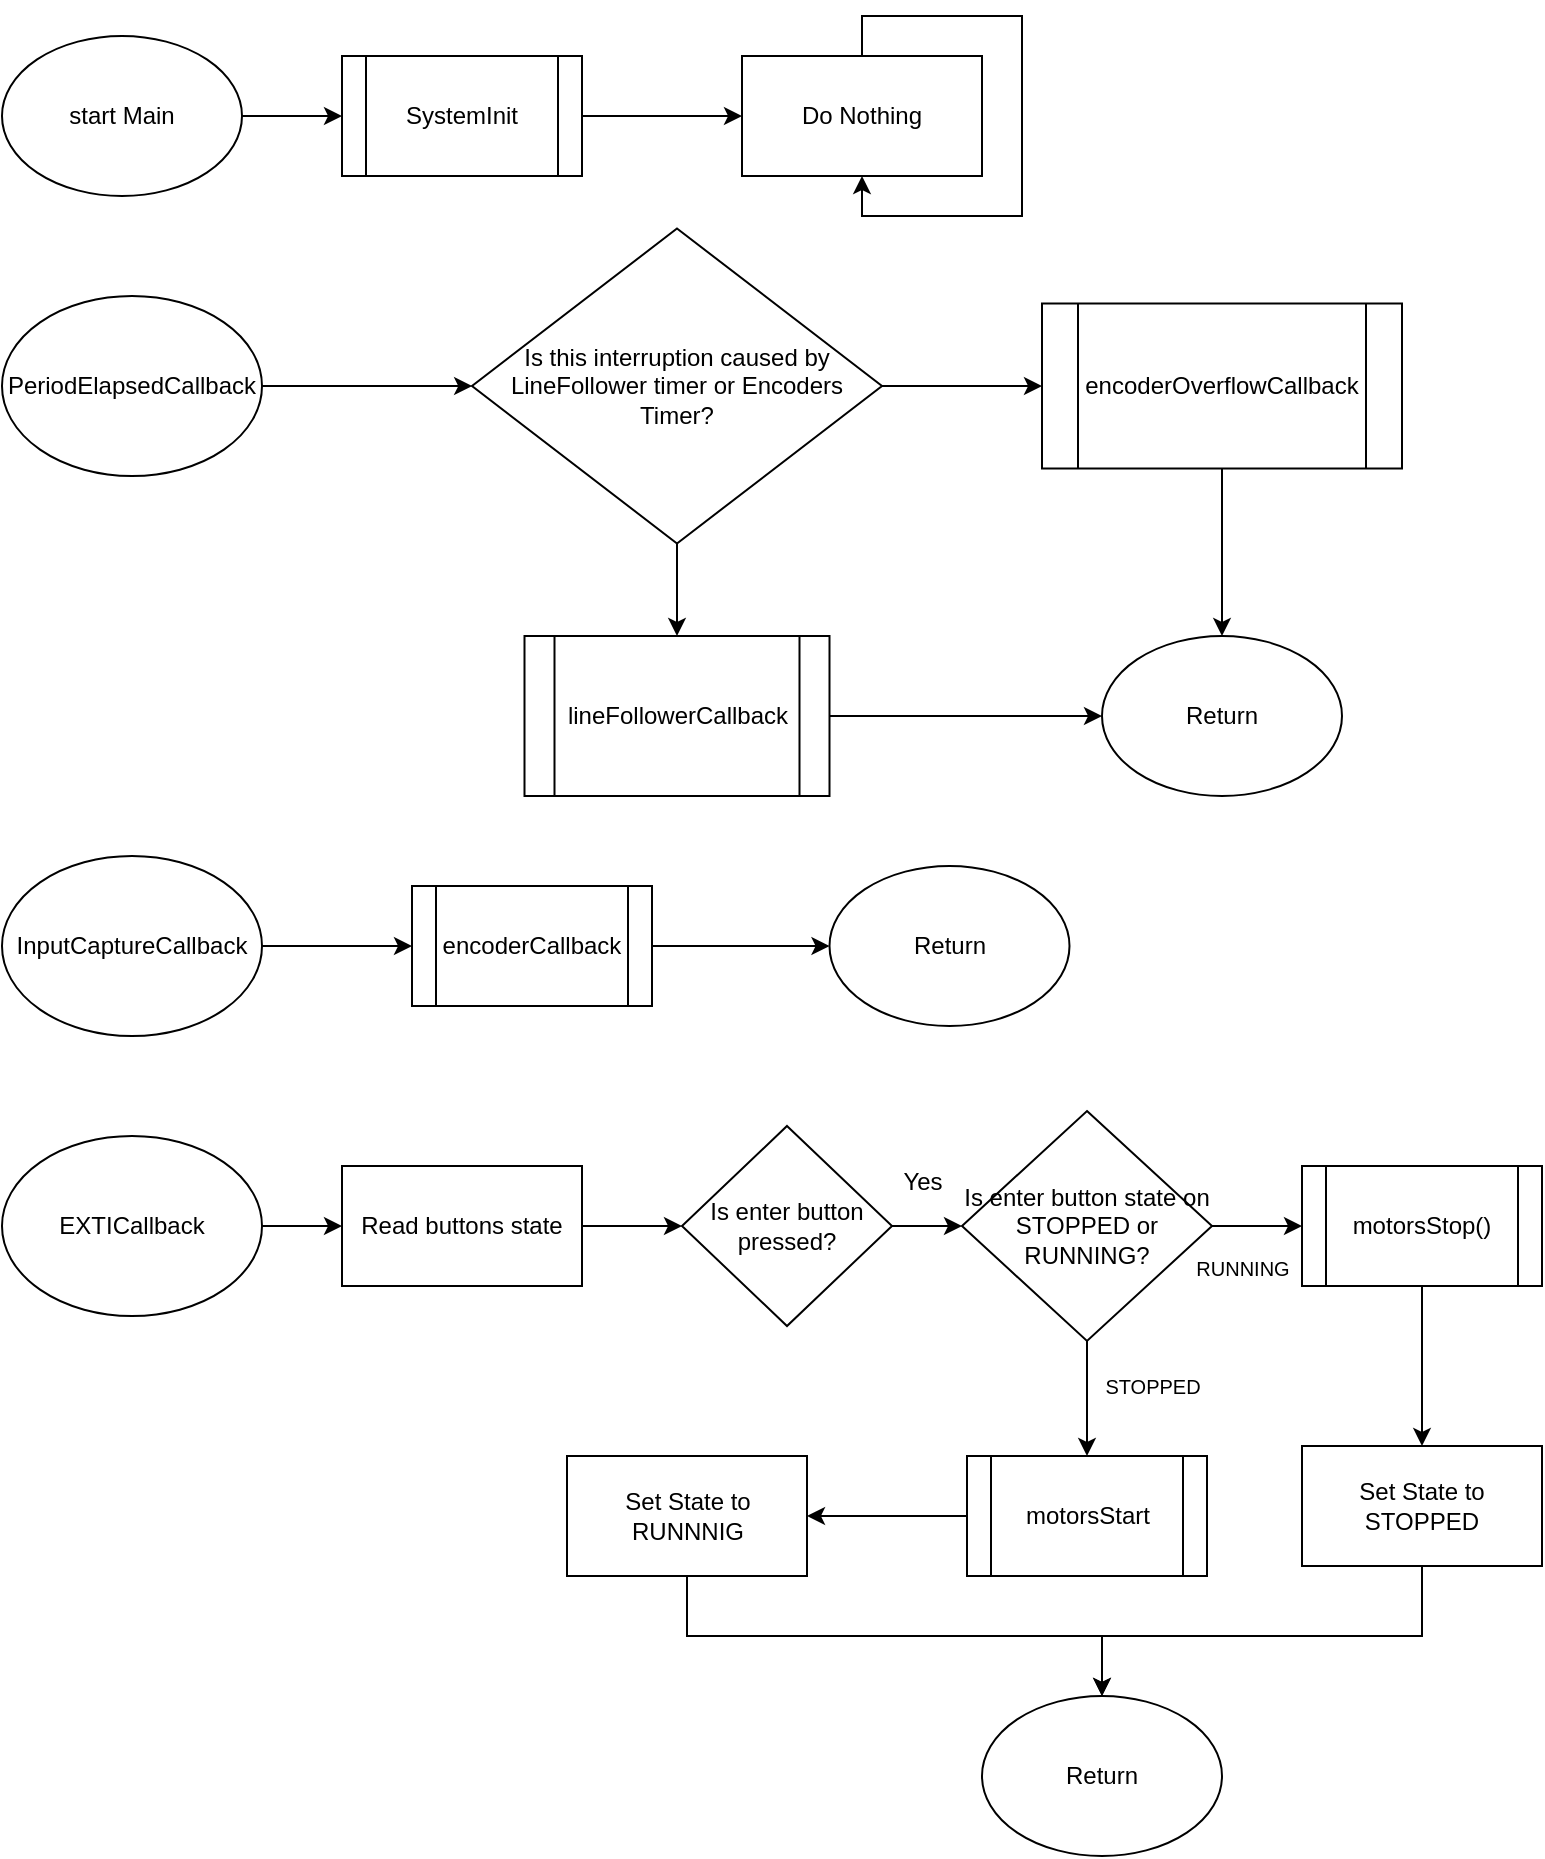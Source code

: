 <mxfile version="21.7.5" type="github">
  <diagram id="C5RBs43oDa-KdzZeNtuy" name="Page-1">
    <mxGraphModel dx="808" dy="437" grid="1" gridSize="10" guides="1" tooltips="1" connect="1" arrows="1" fold="1" page="1" pageScale="1" pageWidth="827" pageHeight="1169" math="0" shadow="0">
      <root>
        <mxCell id="WIyWlLk6GJQsqaUBKTNV-0" />
        <mxCell id="WIyWlLk6GJQsqaUBKTNV-1" parent="WIyWlLk6GJQsqaUBKTNV-0" />
        <mxCell id="HUBhOPynBegyu7G6M4FR-4" style="edgeStyle=orthogonalEdgeStyle;rounded=0;orthogonalLoop=1;jettySize=auto;html=1;entryX=0;entryY=0.5;entryDx=0;entryDy=0;" edge="1" parent="WIyWlLk6GJQsqaUBKTNV-1" source="HUBhOPynBegyu7G6M4FR-0" target="HUBhOPynBegyu7G6M4FR-3">
          <mxGeometry relative="1" as="geometry" />
        </mxCell>
        <mxCell id="HUBhOPynBegyu7G6M4FR-0" value="start Main" style="ellipse;whiteSpace=wrap;html=1;" vertex="1" parent="WIyWlLk6GJQsqaUBKTNV-1">
          <mxGeometry x="50" y="100" width="120" height="80" as="geometry" />
        </mxCell>
        <mxCell id="HUBhOPynBegyu7G6M4FR-8" value="" style="edgeStyle=orthogonalEdgeStyle;rounded=0;orthogonalLoop=1;jettySize=auto;html=1;" edge="1" parent="WIyWlLk6GJQsqaUBKTNV-1" source="HUBhOPynBegyu7G6M4FR-3" target="HUBhOPynBegyu7G6M4FR-7">
          <mxGeometry relative="1" as="geometry" />
        </mxCell>
        <mxCell id="HUBhOPynBegyu7G6M4FR-3" value="SystemInit" style="shape=process;whiteSpace=wrap;html=1;backgroundOutline=1;" vertex="1" parent="WIyWlLk6GJQsqaUBKTNV-1">
          <mxGeometry x="220" y="110" width="120" height="60" as="geometry" />
        </mxCell>
        <mxCell id="HUBhOPynBegyu7G6M4FR-7" value="Do Nothing" style="whiteSpace=wrap;html=1;" vertex="1" parent="WIyWlLk6GJQsqaUBKTNV-1">
          <mxGeometry x="420" y="110" width="120" height="60" as="geometry" />
        </mxCell>
        <mxCell id="HUBhOPynBegyu7G6M4FR-9" style="edgeStyle=orthogonalEdgeStyle;rounded=0;orthogonalLoop=1;jettySize=auto;html=1;entryX=0.5;entryY=1;entryDx=0;entryDy=0;" edge="1" parent="WIyWlLk6GJQsqaUBKTNV-1" source="HUBhOPynBegyu7G6M4FR-7" target="HUBhOPynBegyu7G6M4FR-7">
          <mxGeometry relative="1" as="geometry" />
        </mxCell>
        <mxCell id="HUBhOPynBegyu7G6M4FR-12" value="" style="edgeStyle=orthogonalEdgeStyle;rounded=0;orthogonalLoop=1;jettySize=auto;html=1;" edge="1" parent="WIyWlLk6GJQsqaUBKTNV-1" source="HUBhOPynBegyu7G6M4FR-10" target="HUBhOPynBegyu7G6M4FR-11">
          <mxGeometry relative="1" as="geometry" />
        </mxCell>
        <mxCell id="HUBhOPynBegyu7G6M4FR-10" value="PeriodElapsedCallback" style="ellipse;whiteSpace=wrap;html=1;" vertex="1" parent="WIyWlLk6GJQsqaUBKTNV-1">
          <mxGeometry x="50" y="230" width="130" height="90" as="geometry" />
        </mxCell>
        <mxCell id="HUBhOPynBegyu7G6M4FR-16" style="edgeStyle=orthogonalEdgeStyle;rounded=0;orthogonalLoop=1;jettySize=auto;html=1;entryX=0;entryY=0.5;entryDx=0;entryDy=0;" edge="1" parent="WIyWlLk6GJQsqaUBKTNV-1" source="HUBhOPynBegyu7G6M4FR-11" target="HUBhOPynBegyu7G6M4FR-14">
          <mxGeometry relative="1" as="geometry" />
        </mxCell>
        <mxCell id="HUBhOPynBegyu7G6M4FR-17" style="edgeStyle=orthogonalEdgeStyle;rounded=0;orthogonalLoop=1;jettySize=auto;html=1;entryX=0.5;entryY=0;entryDx=0;entryDy=0;" edge="1" parent="WIyWlLk6GJQsqaUBKTNV-1" source="HUBhOPynBegyu7G6M4FR-11" target="HUBhOPynBegyu7G6M4FR-15">
          <mxGeometry relative="1" as="geometry" />
        </mxCell>
        <mxCell id="HUBhOPynBegyu7G6M4FR-11" value="Is this interruption caused by LineFollower timer or Encoders Timer?" style="rhombus;whiteSpace=wrap;html=1;" vertex="1" parent="WIyWlLk6GJQsqaUBKTNV-1">
          <mxGeometry x="285" y="196.25" width="205" height="157.5" as="geometry" />
        </mxCell>
        <mxCell id="HUBhOPynBegyu7G6M4FR-51" style="edgeStyle=orthogonalEdgeStyle;rounded=0;orthogonalLoop=1;jettySize=auto;html=1;entryX=0.5;entryY=0;entryDx=0;entryDy=0;" edge="1" parent="WIyWlLk6GJQsqaUBKTNV-1" source="HUBhOPynBegyu7G6M4FR-14" target="HUBhOPynBegyu7G6M4FR-49">
          <mxGeometry relative="1" as="geometry" />
        </mxCell>
        <mxCell id="HUBhOPynBegyu7G6M4FR-14" value="encoderOverflowCallback" style="shape=process;whiteSpace=wrap;html=1;backgroundOutline=1;" vertex="1" parent="WIyWlLk6GJQsqaUBKTNV-1">
          <mxGeometry x="570" y="233.75" width="180" height="82.5" as="geometry" />
        </mxCell>
        <mxCell id="HUBhOPynBegyu7G6M4FR-50" style="edgeStyle=orthogonalEdgeStyle;rounded=0;orthogonalLoop=1;jettySize=auto;html=1;entryX=0;entryY=0.5;entryDx=0;entryDy=0;" edge="1" parent="WIyWlLk6GJQsqaUBKTNV-1" source="HUBhOPynBegyu7G6M4FR-15" target="HUBhOPynBegyu7G6M4FR-49">
          <mxGeometry relative="1" as="geometry" />
        </mxCell>
        <mxCell id="HUBhOPynBegyu7G6M4FR-15" value="lineFollowerCallback" style="shape=process;whiteSpace=wrap;html=1;backgroundOutline=1;" vertex="1" parent="WIyWlLk6GJQsqaUBKTNV-1">
          <mxGeometry x="311.25" y="400" width="152.5" height="80" as="geometry" />
        </mxCell>
        <mxCell id="HUBhOPynBegyu7G6M4FR-21" style="edgeStyle=orthogonalEdgeStyle;rounded=0;orthogonalLoop=1;jettySize=auto;html=1;entryX=0;entryY=0.5;entryDx=0;entryDy=0;" edge="1" parent="WIyWlLk6GJQsqaUBKTNV-1" source="HUBhOPynBegyu7G6M4FR-18" target="HUBhOPynBegyu7G6M4FR-19">
          <mxGeometry relative="1" as="geometry" />
        </mxCell>
        <mxCell id="HUBhOPynBegyu7G6M4FR-18" value="InputCaptureCallback" style="ellipse;whiteSpace=wrap;html=1;" vertex="1" parent="WIyWlLk6GJQsqaUBKTNV-1">
          <mxGeometry x="50" y="510" width="130" height="90" as="geometry" />
        </mxCell>
        <mxCell id="HUBhOPynBegyu7G6M4FR-48" style="edgeStyle=orthogonalEdgeStyle;rounded=0;orthogonalLoop=1;jettySize=auto;html=1;entryX=0;entryY=0.5;entryDx=0;entryDy=0;" edge="1" parent="WIyWlLk6GJQsqaUBKTNV-1" source="HUBhOPynBegyu7G6M4FR-19" target="HUBhOPynBegyu7G6M4FR-47">
          <mxGeometry relative="1" as="geometry" />
        </mxCell>
        <mxCell id="HUBhOPynBegyu7G6M4FR-19" value="encoderCallback" style="shape=process;whiteSpace=wrap;html=1;backgroundOutline=1;" vertex="1" parent="WIyWlLk6GJQsqaUBKTNV-1">
          <mxGeometry x="255" y="525" width="120" height="60" as="geometry" />
        </mxCell>
        <mxCell id="HUBhOPynBegyu7G6M4FR-28" value="" style="edgeStyle=orthogonalEdgeStyle;rounded=0;orthogonalLoop=1;jettySize=auto;html=1;" edge="1" parent="WIyWlLk6GJQsqaUBKTNV-1" source="HUBhOPynBegyu7G6M4FR-23" target="HUBhOPynBegyu7G6M4FR-27">
          <mxGeometry relative="1" as="geometry" />
        </mxCell>
        <mxCell id="HUBhOPynBegyu7G6M4FR-23" value="EXTICallback" style="ellipse;whiteSpace=wrap;html=1;" vertex="1" parent="WIyWlLk6GJQsqaUBKTNV-1">
          <mxGeometry x="50" y="650" width="130" height="90" as="geometry" />
        </mxCell>
        <mxCell id="HUBhOPynBegyu7G6M4FR-31" value="" style="edgeStyle=orthogonalEdgeStyle;rounded=0;orthogonalLoop=1;jettySize=auto;html=1;" edge="1" parent="WIyWlLk6GJQsqaUBKTNV-1" source="HUBhOPynBegyu7G6M4FR-26" target="HUBhOPynBegyu7G6M4FR-30">
          <mxGeometry relative="1" as="geometry" />
        </mxCell>
        <mxCell id="HUBhOPynBegyu7G6M4FR-26" value="Is enter button pressed?" style="rhombus;whiteSpace=wrap;html=1;" vertex="1" parent="WIyWlLk6GJQsqaUBKTNV-1">
          <mxGeometry x="390" y="645" width="105" height="100" as="geometry" />
        </mxCell>
        <mxCell id="HUBhOPynBegyu7G6M4FR-29" style="edgeStyle=orthogonalEdgeStyle;rounded=0;orthogonalLoop=1;jettySize=auto;html=1;entryX=0;entryY=0.5;entryDx=0;entryDy=0;" edge="1" parent="WIyWlLk6GJQsqaUBKTNV-1" source="HUBhOPynBegyu7G6M4FR-27" target="HUBhOPynBegyu7G6M4FR-26">
          <mxGeometry relative="1" as="geometry" />
        </mxCell>
        <mxCell id="HUBhOPynBegyu7G6M4FR-27" value="Read buttons state" style="whiteSpace=wrap;html=1;" vertex="1" parent="WIyWlLk6GJQsqaUBKTNV-1">
          <mxGeometry x="220" y="665" width="120" height="60" as="geometry" />
        </mxCell>
        <mxCell id="HUBhOPynBegyu7G6M4FR-37" style="edgeStyle=orthogonalEdgeStyle;rounded=0;orthogonalLoop=1;jettySize=auto;html=1;entryX=0;entryY=0.5;entryDx=0;entryDy=0;" edge="1" parent="WIyWlLk6GJQsqaUBKTNV-1" source="HUBhOPynBegyu7G6M4FR-30" target="HUBhOPynBegyu7G6M4FR-35">
          <mxGeometry relative="1" as="geometry" />
        </mxCell>
        <mxCell id="HUBhOPynBegyu7G6M4FR-39" style="edgeStyle=orthogonalEdgeStyle;rounded=0;orthogonalLoop=1;jettySize=auto;html=1;entryX=0.5;entryY=0;entryDx=0;entryDy=0;" edge="1" parent="WIyWlLk6GJQsqaUBKTNV-1" source="HUBhOPynBegyu7G6M4FR-30" target="HUBhOPynBegyu7G6M4FR-38">
          <mxGeometry relative="1" as="geometry" />
        </mxCell>
        <mxCell id="HUBhOPynBegyu7G6M4FR-30" value="Is enter button state on STOPPED or RUNNING?" style="rhombus;whiteSpace=wrap;html=1;" vertex="1" parent="WIyWlLk6GJQsqaUBKTNV-1">
          <mxGeometry x="530" y="637.5" width="125" height="115" as="geometry" />
        </mxCell>
        <mxCell id="HUBhOPynBegyu7G6M4FR-44" value="" style="edgeStyle=orthogonalEdgeStyle;rounded=0;orthogonalLoop=1;jettySize=auto;html=1;" edge="1" parent="WIyWlLk6GJQsqaUBKTNV-1" source="HUBhOPynBegyu7G6M4FR-35" target="HUBhOPynBegyu7G6M4FR-43">
          <mxGeometry relative="1" as="geometry" />
        </mxCell>
        <mxCell id="HUBhOPynBegyu7G6M4FR-35" value="motorsStop()" style="shape=process;whiteSpace=wrap;html=1;backgroundOutline=1;" vertex="1" parent="WIyWlLk6GJQsqaUBKTNV-1">
          <mxGeometry x="700" y="665" width="120" height="60" as="geometry" />
        </mxCell>
        <mxCell id="HUBhOPynBegyu7G6M4FR-46" value="" style="edgeStyle=orthogonalEdgeStyle;rounded=0;orthogonalLoop=1;jettySize=auto;html=1;" edge="1" parent="WIyWlLk6GJQsqaUBKTNV-1" source="HUBhOPynBegyu7G6M4FR-38" target="HUBhOPynBegyu7G6M4FR-45">
          <mxGeometry relative="1" as="geometry" />
        </mxCell>
        <mxCell id="HUBhOPynBegyu7G6M4FR-38" value="motorsStart" style="shape=process;whiteSpace=wrap;html=1;backgroundOutline=1;" vertex="1" parent="WIyWlLk6GJQsqaUBKTNV-1">
          <mxGeometry x="532.5" y="810" width="120" height="60" as="geometry" />
        </mxCell>
        <mxCell id="HUBhOPynBegyu7G6M4FR-40" value="Yes" style="text;html=1;align=center;verticalAlign=middle;resizable=0;points=[];autosize=1;strokeColor=none;fillColor=none;" vertex="1" parent="WIyWlLk6GJQsqaUBKTNV-1">
          <mxGeometry x="490" y="658" width="40" height="30" as="geometry" />
        </mxCell>
        <mxCell id="HUBhOPynBegyu7G6M4FR-41" value="&lt;font style=&quot;font-size: 10px;&quot;&gt;RUNNING&lt;/font&gt;" style="text;html=1;align=center;verticalAlign=middle;resizable=0;points=[];autosize=1;strokeColor=none;fillColor=none;" vertex="1" parent="WIyWlLk6GJQsqaUBKTNV-1">
          <mxGeometry x="635" y="701" width="70" height="30" as="geometry" />
        </mxCell>
        <mxCell id="HUBhOPynBegyu7G6M4FR-42" value="&lt;font style=&quot;font-size: 10px;&quot;&gt;STOPPED&lt;/font&gt;" style="text;html=1;align=center;verticalAlign=middle;resizable=0;points=[];autosize=1;strokeColor=none;fillColor=none;" vertex="1" parent="WIyWlLk6GJQsqaUBKTNV-1">
          <mxGeometry x="590" y="760" width="70" height="30" as="geometry" />
        </mxCell>
        <mxCell id="HUBhOPynBegyu7G6M4FR-54" style="edgeStyle=orthogonalEdgeStyle;rounded=0;orthogonalLoop=1;jettySize=auto;html=1;entryX=0.5;entryY=0;entryDx=0;entryDy=0;" edge="1" parent="WIyWlLk6GJQsqaUBKTNV-1" source="HUBhOPynBegyu7G6M4FR-43" target="HUBhOPynBegyu7G6M4FR-52">
          <mxGeometry relative="1" as="geometry">
            <Array as="points">
              <mxPoint x="760" y="900" />
              <mxPoint x="600" y="900" />
            </Array>
          </mxGeometry>
        </mxCell>
        <mxCell id="HUBhOPynBegyu7G6M4FR-43" value="Set State to STOPPED" style="whiteSpace=wrap;html=1;" vertex="1" parent="WIyWlLk6GJQsqaUBKTNV-1">
          <mxGeometry x="700" y="805" width="120" height="60" as="geometry" />
        </mxCell>
        <mxCell id="HUBhOPynBegyu7G6M4FR-53" style="edgeStyle=orthogonalEdgeStyle;rounded=0;orthogonalLoop=1;jettySize=auto;html=1;" edge="1" parent="WIyWlLk6GJQsqaUBKTNV-1" source="HUBhOPynBegyu7G6M4FR-45" target="HUBhOPynBegyu7G6M4FR-52">
          <mxGeometry relative="1" as="geometry">
            <Array as="points">
              <mxPoint x="393" y="900" />
              <mxPoint x="600" y="900" />
            </Array>
          </mxGeometry>
        </mxCell>
        <mxCell id="HUBhOPynBegyu7G6M4FR-45" value="Set State to RUNNNIG" style="whiteSpace=wrap;html=1;" vertex="1" parent="WIyWlLk6GJQsqaUBKTNV-1">
          <mxGeometry x="332.5" y="810" width="120" height="60" as="geometry" />
        </mxCell>
        <mxCell id="HUBhOPynBegyu7G6M4FR-47" value="Return" style="ellipse;whiteSpace=wrap;html=1;" vertex="1" parent="WIyWlLk6GJQsqaUBKTNV-1">
          <mxGeometry x="463.75" y="515" width="120" height="80" as="geometry" />
        </mxCell>
        <mxCell id="HUBhOPynBegyu7G6M4FR-49" value="Return" style="ellipse;whiteSpace=wrap;html=1;" vertex="1" parent="WIyWlLk6GJQsqaUBKTNV-1">
          <mxGeometry x="600" y="400" width="120" height="80" as="geometry" />
        </mxCell>
        <mxCell id="HUBhOPynBegyu7G6M4FR-52" value="Return" style="ellipse;whiteSpace=wrap;html=1;" vertex="1" parent="WIyWlLk6GJQsqaUBKTNV-1">
          <mxGeometry x="540" y="930" width="120" height="80" as="geometry" />
        </mxCell>
      </root>
    </mxGraphModel>
  </diagram>
</mxfile>
